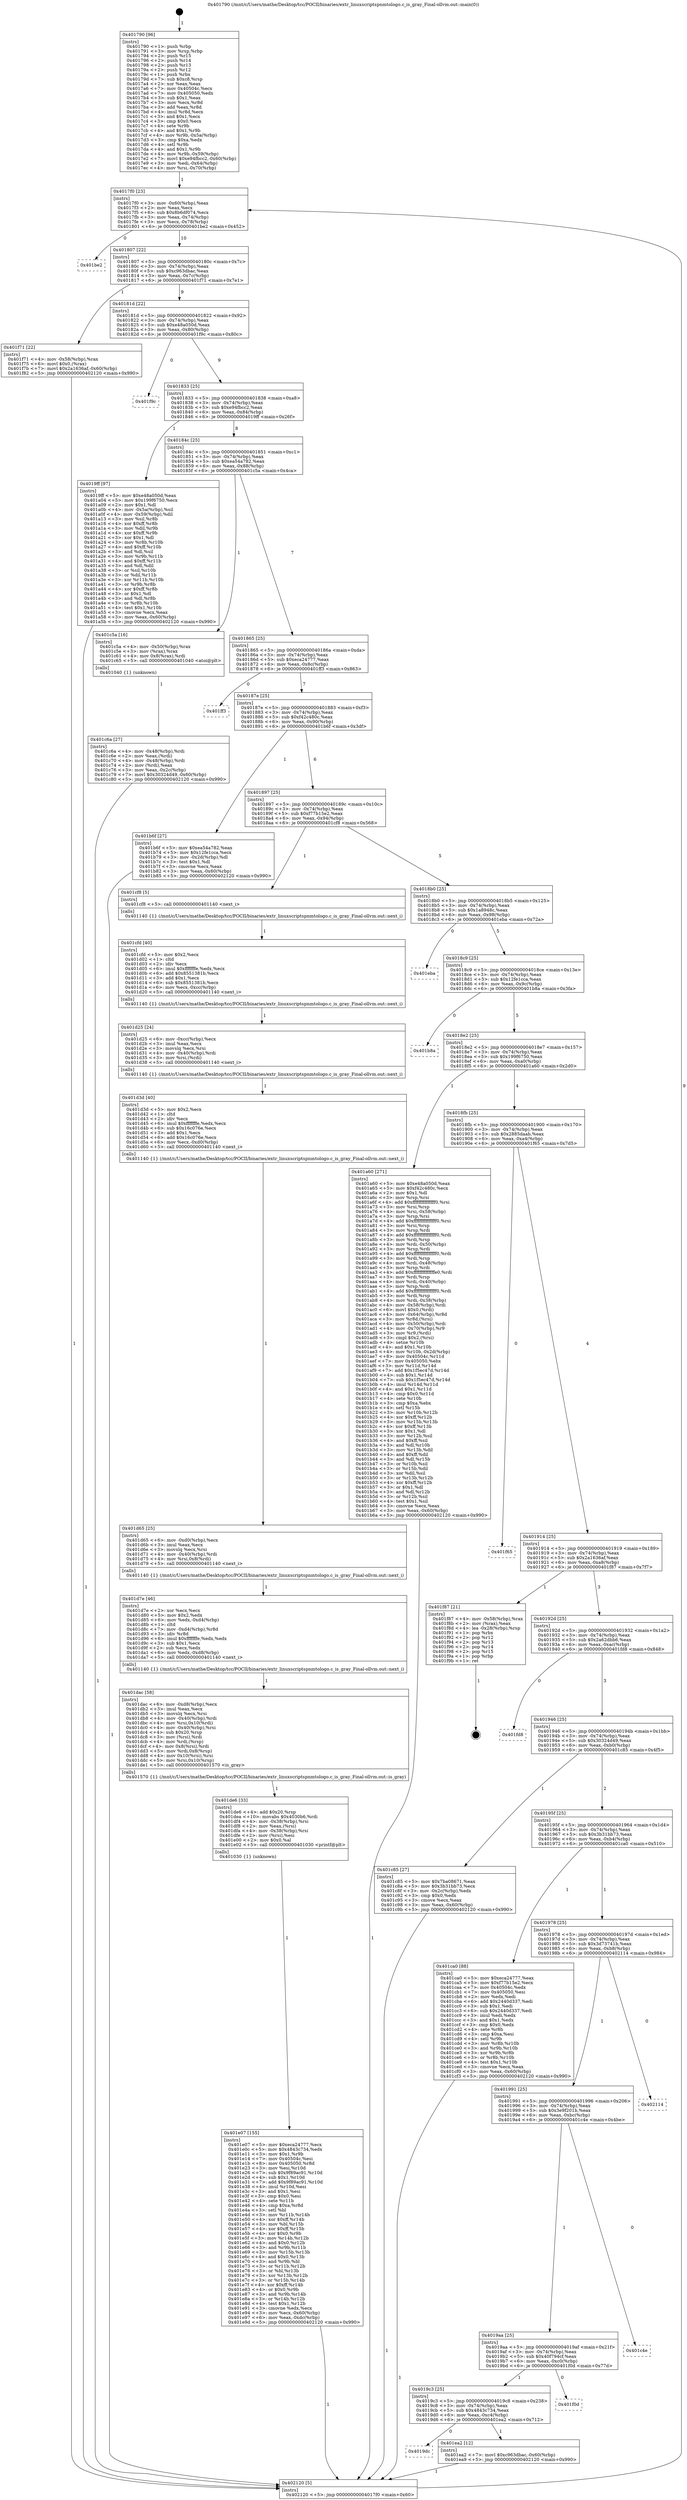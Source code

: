 digraph "0x401790" {
  label = "0x401790 (/mnt/c/Users/mathe/Desktop/tcc/POCII/binaries/extr_linuxscriptspnmtologo.c_is_gray_Final-ollvm.out::main(0))"
  labelloc = "t"
  node[shape=record]

  Entry [label="",width=0.3,height=0.3,shape=circle,fillcolor=black,style=filled]
  "0x4017f0" [label="{
     0x4017f0 [23]\l
     | [instrs]\l
     &nbsp;&nbsp;0x4017f0 \<+3\>: mov -0x60(%rbp),%eax\l
     &nbsp;&nbsp;0x4017f3 \<+2\>: mov %eax,%ecx\l
     &nbsp;&nbsp;0x4017f5 \<+6\>: sub $0x8b6df074,%ecx\l
     &nbsp;&nbsp;0x4017fb \<+3\>: mov %eax,-0x74(%rbp)\l
     &nbsp;&nbsp;0x4017fe \<+3\>: mov %ecx,-0x78(%rbp)\l
     &nbsp;&nbsp;0x401801 \<+6\>: je 0000000000401be2 \<main+0x452\>\l
  }"]
  "0x401be2" [label="{
     0x401be2\l
  }", style=dashed]
  "0x401807" [label="{
     0x401807 [22]\l
     | [instrs]\l
     &nbsp;&nbsp;0x401807 \<+5\>: jmp 000000000040180c \<main+0x7c\>\l
     &nbsp;&nbsp;0x40180c \<+3\>: mov -0x74(%rbp),%eax\l
     &nbsp;&nbsp;0x40180f \<+5\>: sub $0xc963dbac,%eax\l
     &nbsp;&nbsp;0x401814 \<+3\>: mov %eax,-0x7c(%rbp)\l
     &nbsp;&nbsp;0x401817 \<+6\>: je 0000000000401f71 \<main+0x7e1\>\l
  }"]
  Exit [label="",width=0.3,height=0.3,shape=circle,fillcolor=black,style=filled,peripheries=2]
  "0x401f71" [label="{
     0x401f71 [22]\l
     | [instrs]\l
     &nbsp;&nbsp;0x401f71 \<+4\>: mov -0x58(%rbp),%rax\l
     &nbsp;&nbsp;0x401f75 \<+6\>: movl $0x0,(%rax)\l
     &nbsp;&nbsp;0x401f7b \<+7\>: movl $0x2a1636af,-0x60(%rbp)\l
     &nbsp;&nbsp;0x401f82 \<+5\>: jmp 0000000000402120 \<main+0x990\>\l
  }"]
  "0x40181d" [label="{
     0x40181d [22]\l
     | [instrs]\l
     &nbsp;&nbsp;0x40181d \<+5\>: jmp 0000000000401822 \<main+0x92\>\l
     &nbsp;&nbsp;0x401822 \<+3\>: mov -0x74(%rbp),%eax\l
     &nbsp;&nbsp;0x401825 \<+5\>: sub $0xe48a050d,%eax\l
     &nbsp;&nbsp;0x40182a \<+3\>: mov %eax,-0x80(%rbp)\l
     &nbsp;&nbsp;0x40182d \<+6\>: je 0000000000401f9c \<main+0x80c\>\l
  }"]
  "0x4019dc" [label="{
     0x4019dc\l
  }", style=dashed]
  "0x401f9c" [label="{
     0x401f9c\l
  }", style=dashed]
  "0x401833" [label="{
     0x401833 [25]\l
     | [instrs]\l
     &nbsp;&nbsp;0x401833 \<+5\>: jmp 0000000000401838 \<main+0xa8\>\l
     &nbsp;&nbsp;0x401838 \<+3\>: mov -0x74(%rbp),%eax\l
     &nbsp;&nbsp;0x40183b \<+5\>: sub $0xe94fbcc2,%eax\l
     &nbsp;&nbsp;0x401840 \<+6\>: mov %eax,-0x84(%rbp)\l
     &nbsp;&nbsp;0x401846 \<+6\>: je 00000000004019ff \<main+0x26f\>\l
  }"]
  "0x401ea2" [label="{
     0x401ea2 [12]\l
     | [instrs]\l
     &nbsp;&nbsp;0x401ea2 \<+7\>: movl $0xc963dbac,-0x60(%rbp)\l
     &nbsp;&nbsp;0x401ea9 \<+5\>: jmp 0000000000402120 \<main+0x990\>\l
  }"]
  "0x4019ff" [label="{
     0x4019ff [97]\l
     | [instrs]\l
     &nbsp;&nbsp;0x4019ff \<+5\>: mov $0xe48a050d,%eax\l
     &nbsp;&nbsp;0x401a04 \<+5\>: mov $0x199f6750,%ecx\l
     &nbsp;&nbsp;0x401a09 \<+2\>: mov $0x1,%dl\l
     &nbsp;&nbsp;0x401a0b \<+4\>: mov -0x5a(%rbp),%sil\l
     &nbsp;&nbsp;0x401a0f \<+4\>: mov -0x59(%rbp),%dil\l
     &nbsp;&nbsp;0x401a13 \<+3\>: mov %sil,%r8b\l
     &nbsp;&nbsp;0x401a16 \<+4\>: xor $0xff,%r8b\l
     &nbsp;&nbsp;0x401a1a \<+3\>: mov %dil,%r9b\l
     &nbsp;&nbsp;0x401a1d \<+4\>: xor $0xff,%r9b\l
     &nbsp;&nbsp;0x401a21 \<+3\>: xor $0x1,%dl\l
     &nbsp;&nbsp;0x401a24 \<+3\>: mov %r8b,%r10b\l
     &nbsp;&nbsp;0x401a27 \<+4\>: and $0xff,%r10b\l
     &nbsp;&nbsp;0x401a2b \<+3\>: and %dl,%sil\l
     &nbsp;&nbsp;0x401a2e \<+3\>: mov %r9b,%r11b\l
     &nbsp;&nbsp;0x401a31 \<+4\>: and $0xff,%r11b\l
     &nbsp;&nbsp;0x401a35 \<+3\>: and %dl,%dil\l
     &nbsp;&nbsp;0x401a38 \<+3\>: or %sil,%r10b\l
     &nbsp;&nbsp;0x401a3b \<+3\>: or %dil,%r11b\l
     &nbsp;&nbsp;0x401a3e \<+3\>: xor %r11b,%r10b\l
     &nbsp;&nbsp;0x401a41 \<+3\>: or %r9b,%r8b\l
     &nbsp;&nbsp;0x401a44 \<+4\>: xor $0xff,%r8b\l
     &nbsp;&nbsp;0x401a48 \<+3\>: or $0x1,%dl\l
     &nbsp;&nbsp;0x401a4b \<+3\>: and %dl,%r8b\l
     &nbsp;&nbsp;0x401a4e \<+3\>: or %r8b,%r10b\l
     &nbsp;&nbsp;0x401a51 \<+4\>: test $0x1,%r10b\l
     &nbsp;&nbsp;0x401a55 \<+3\>: cmovne %ecx,%eax\l
     &nbsp;&nbsp;0x401a58 \<+3\>: mov %eax,-0x60(%rbp)\l
     &nbsp;&nbsp;0x401a5b \<+5\>: jmp 0000000000402120 \<main+0x990\>\l
  }"]
  "0x40184c" [label="{
     0x40184c [25]\l
     | [instrs]\l
     &nbsp;&nbsp;0x40184c \<+5\>: jmp 0000000000401851 \<main+0xc1\>\l
     &nbsp;&nbsp;0x401851 \<+3\>: mov -0x74(%rbp),%eax\l
     &nbsp;&nbsp;0x401854 \<+5\>: sub $0xea54a782,%eax\l
     &nbsp;&nbsp;0x401859 \<+6\>: mov %eax,-0x88(%rbp)\l
     &nbsp;&nbsp;0x40185f \<+6\>: je 0000000000401c5a \<main+0x4ca\>\l
  }"]
  "0x402120" [label="{
     0x402120 [5]\l
     | [instrs]\l
     &nbsp;&nbsp;0x402120 \<+5\>: jmp 00000000004017f0 \<main+0x60\>\l
  }"]
  "0x401790" [label="{
     0x401790 [96]\l
     | [instrs]\l
     &nbsp;&nbsp;0x401790 \<+1\>: push %rbp\l
     &nbsp;&nbsp;0x401791 \<+3\>: mov %rsp,%rbp\l
     &nbsp;&nbsp;0x401794 \<+2\>: push %r15\l
     &nbsp;&nbsp;0x401796 \<+2\>: push %r14\l
     &nbsp;&nbsp;0x401798 \<+2\>: push %r13\l
     &nbsp;&nbsp;0x40179a \<+2\>: push %r12\l
     &nbsp;&nbsp;0x40179c \<+1\>: push %rbx\l
     &nbsp;&nbsp;0x40179d \<+7\>: sub $0xc8,%rsp\l
     &nbsp;&nbsp;0x4017a4 \<+2\>: xor %eax,%eax\l
     &nbsp;&nbsp;0x4017a6 \<+7\>: mov 0x40504c,%ecx\l
     &nbsp;&nbsp;0x4017ad \<+7\>: mov 0x405050,%edx\l
     &nbsp;&nbsp;0x4017b4 \<+3\>: sub $0x1,%eax\l
     &nbsp;&nbsp;0x4017b7 \<+3\>: mov %ecx,%r8d\l
     &nbsp;&nbsp;0x4017ba \<+3\>: add %eax,%r8d\l
     &nbsp;&nbsp;0x4017bd \<+4\>: imul %r8d,%ecx\l
     &nbsp;&nbsp;0x4017c1 \<+3\>: and $0x1,%ecx\l
     &nbsp;&nbsp;0x4017c4 \<+3\>: cmp $0x0,%ecx\l
     &nbsp;&nbsp;0x4017c7 \<+4\>: sete %r9b\l
     &nbsp;&nbsp;0x4017cb \<+4\>: and $0x1,%r9b\l
     &nbsp;&nbsp;0x4017cf \<+4\>: mov %r9b,-0x5a(%rbp)\l
     &nbsp;&nbsp;0x4017d3 \<+3\>: cmp $0xa,%edx\l
     &nbsp;&nbsp;0x4017d6 \<+4\>: setl %r9b\l
     &nbsp;&nbsp;0x4017da \<+4\>: and $0x1,%r9b\l
     &nbsp;&nbsp;0x4017de \<+4\>: mov %r9b,-0x59(%rbp)\l
     &nbsp;&nbsp;0x4017e2 \<+7\>: movl $0xe94fbcc2,-0x60(%rbp)\l
     &nbsp;&nbsp;0x4017e9 \<+3\>: mov %edi,-0x64(%rbp)\l
     &nbsp;&nbsp;0x4017ec \<+4\>: mov %rsi,-0x70(%rbp)\l
  }"]
  "0x4019c3" [label="{
     0x4019c3 [25]\l
     | [instrs]\l
     &nbsp;&nbsp;0x4019c3 \<+5\>: jmp 00000000004019c8 \<main+0x238\>\l
     &nbsp;&nbsp;0x4019c8 \<+3\>: mov -0x74(%rbp),%eax\l
     &nbsp;&nbsp;0x4019cb \<+5\>: sub $0x4843c734,%eax\l
     &nbsp;&nbsp;0x4019d0 \<+6\>: mov %eax,-0xc4(%rbp)\l
     &nbsp;&nbsp;0x4019d6 \<+6\>: je 0000000000401ea2 \<main+0x712\>\l
  }"]
  "0x401c5a" [label="{
     0x401c5a [16]\l
     | [instrs]\l
     &nbsp;&nbsp;0x401c5a \<+4\>: mov -0x50(%rbp),%rax\l
     &nbsp;&nbsp;0x401c5e \<+3\>: mov (%rax),%rax\l
     &nbsp;&nbsp;0x401c61 \<+4\>: mov 0x8(%rax),%rdi\l
     &nbsp;&nbsp;0x401c65 \<+5\>: call 0000000000401040 \<atoi@plt\>\l
     | [calls]\l
     &nbsp;&nbsp;0x401040 \{1\} (unknown)\l
  }"]
  "0x401865" [label="{
     0x401865 [25]\l
     | [instrs]\l
     &nbsp;&nbsp;0x401865 \<+5\>: jmp 000000000040186a \<main+0xda\>\l
     &nbsp;&nbsp;0x40186a \<+3\>: mov -0x74(%rbp),%eax\l
     &nbsp;&nbsp;0x40186d \<+5\>: sub $0xeca24777,%eax\l
     &nbsp;&nbsp;0x401872 \<+6\>: mov %eax,-0x8c(%rbp)\l
     &nbsp;&nbsp;0x401878 \<+6\>: je 0000000000401ff3 \<main+0x863\>\l
  }"]
  "0x401f0d" [label="{
     0x401f0d\l
  }", style=dashed]
  "0x401ff3" [label="{
     0x401ff3\l
  }", style=dashed]
  "0x40187e" [label="{
     0x40187e [25]\l
     | [instrs]\l
     &nbsp;&nbsp;0x40187e \<+5\>: jmp 0000000000401883 \<main+0xf3\>\l
     &nbsp;&nbsp;0x401883 \<+3\>: mov -0x74(%rbp),%eax\l
     &nbsp;&nbsp;0x401886 \<+5\>: sub $0xf42c480c,%eax\l
     &nbsp;&nbsp;0x40188b \<+6\>: mov %eax,-0x90(%rbp)\l
     &nbsp;&nbsp;0x401891 \<+6\>: je 0000000000401b6f \<main+0x3df\>\l
  }"]
  "0x4019aa" [label="{
     0x4019aa [25]\l
     | [instrs]\l
     &nbsp;&nbsp;0x4019aa \<+5\>: jmp 00000000004019af \<main+0x21f\>\l
     &nbsp;&nbsp;0x4019af \<+3\>: mov -0x74(%rbp),%eax\l
     &nbsp;&nbsp;0x4019b2 \<+5\>: sub $0x40f794cf,%eax\l
     &nbsp;&nbsp;0x4019b7 \<+6\>: mov %eax,-0xc0(%rbp)\l
     &nbsp;&nbsp;0x4019bd \<+6\>: je 0000000000401f0d \<main+0x77d\>\l
  }"]
  "0x401b6f" [label="{
     0x401b6f [27]\l
     | [instrs]\l
     &nbsp;&nbsp;0x401b6f \<+5\>: mov $0xea54a782,%eax\l
     &nbsp;&nbsp;0x401b74 \<+5\>: mov $0x12fe1cca,%ecx\l
     &nbsp;&nbsp;0x401b79 \<+3\>: mov -0x2d(%rbp),%dl\l
     &nbsp;&nbsp;0x401b7c \<+3\>: test $0x1,%dl\l
     &nbsp;&nbsp;0x401b7f \<+3\>: cmovne %ecx,%eax\l
     &nbsp;&nbsp;0x401b82 \<+3\>: mov %eax,-0x60(%rbp)\l
     &nbsp;&nbsp;0x401b85 \<+5\>: jmp 0000000000402120 \<main+0x990\>\l
  }"]
  "0x401897" [label="{
     0x401897 [25]\l
     | [instrs]\l
     &nbsp;&nbsp;0x401897 \<+5\>: jmp 000000000040189c \<main+0x10c\>\l
     &nbsp;&nbsp;0x40189c \<+3\>: mov -0x74(%rbp),%eax\l
     &nbsp;&nbsp;0x40189f \<+5\>: sub $0xf77b15e2,%eax\l
     &nbsp;&nbsp;0x4018a4 \<+6\>: mov %eax,-0x94(%rbp)\l
     &nbsp;&nbsp;0x4018aa \<+6\>: je 0000000000401cf8 \<main+0x568\>\l
  }"]
  "0x401c4e" [label="{
     0x401c4e\l
  }", style=dashed]
  "0x401cf8" [label="{
     0x401cf8 [5]\l
     | [instrs]\l
     &nbsp;&nbsp;0x401cf8 \<+5\>: call 0000000000401140 \<next_i\>\l
     | [calls]\l
     &nbsp;&nbsp;0x401140 \{1\} (/mnt/c/Users/mathe/Desktop/tcc/POCII/binaries/extr_linuxscriptspnmtologo.c_is_gray_Final-ollvm.out::next_i)\l
  }"]
  "0x4018b0" [label="{
     0x4018b0 [25]\l
     | [instrs]\l
     &nbsp;&nbsp;0x4018b0 \<+5\>: jmp 00000000004018b5 \<main+0x125\>\l
     &nbsp;&nbsp;0x4018b5 \<+3\>: mov -0x74(%rbp),%eax\l
     &nbsp;&nbsp;0x4018b8 \<+5\>: sub $0x1a8948c,%eax\l
     &nbsp;&nbsp;0x4018bd \<+6\>: mov %eax,-0x98(%rbp)\l
     &nbsp;&nbsp;0x4018c3 \<+6\>: je 0000000000401eba \<main+0x72a\>\l
  }"]
  "0x401991" [label="{
     0x401991 [25]\l
     | [instrs]\l
     &nbsp;&nbsp;0x401991 \<+5\>: jmp 0000000000401996 \<main+0x206\>\l
     &nbsp;&nbsp;0x401996 \<+3\>: mov -0x74(%rbp),%eax\l
     &nbsp;&nbsp;0x401999 \<+5\>: sub $0x3e9f201b,%eax\l
     &nbsp;&nbsp;0x40199e \<+6\>: mov %eax,-0xbc(%rbp)\l
     &nbsp;&nbsp;0x4019a4 \<+6\>: je 0000000000401c4e \<main+0x4be\>\l
  }"]
  "0x401eba" [label="{
     0x401eba\l
  }", style=dashed]
  "0x4018c9" [label="{
     0x4018c9 [25]\l
     | [instrs]\l
     &nbsp;&nbsp;0x4018c9 \<+5\>: jmp 00000000004018ce \<main+0x13e\>\l
     &nbsp;&nbsp;0x4018ce \<+3\>: mov -0x74(%rbp),%eax\l
     &nbsp;&nbsp;0x4018d1 \<+5\>: sub $0x12fe1cca,%eax\l
     &nbsp;&nbsp;0x4018d6 \<+6\>: mov %eax,-0x9c(%rbp)\l
     &nbsp;&nbsp;0x4018dc \<+6\>: je 0000000000401b8a \<main+0x3fa\>\l
  }"]
  "0x402114" [label="{
     0x402114\l
  }", style=dashed]
  "0x401b8a" [label="{
     0x401b8a\l
  }", style=dashed]
  "0x4018e2" [label="{
     0x4018e2 [25]\l
     | [instrs]\l
     &nbsp;&nbsp;0x4018e2 \<+5\>: jmp 00000000004018e7 \<main+0x157\>\l
     &nbsp;&nbsp;0x4018e7 \<+3\>: mov -0x74(%rbp),%eax\l
     &nbsp;&nbsp;0x4018ea \<+5\>: sub $0x199f6750,%eax\l
     &nbsp;&nbsp;0x4018ef \<+6\>: mov %eax,-0xa0(%rbp)\l
     &nbsp;&nbsp;0x4018f5 \<+6\>: je 0000000000401a60 \<main+0x2d0\>\l
  }"]
  "0x401e07" [label="{
     0x401e07 [155]\l
     | [instrs]\l
     &nbsp;&nbsp;0x401e07 \<+5\>: mov $0xeca24777,%ecx\l
     &nbsp;&nbsp;0x401e0c \<+5\>: mov $0x4843c734,%edx\l
     &nbsp;&nbsp;0x401e11 \<+3\>: mov $0x1,%r9b\l
     &nbsp;&nbsp;0x401e14 \<+7\>: mov 0x40504c,%esi\l
     &nbsp;&nbsp;0x401e1b \<+8\>: mov 0x405050,%r8d\l
     &nbsp;&nbsp;0x401e23 \<+3\>: mov %esi,%r10d\l
     &nbsp;&nbsp;0x401e26 \<+7\>: sub $0x9f89ac91,%r10d\l
     &nbsp;&nbsp;0x401e2d \<+4\>: sub $0x1,%r10d\l
     &nbsp;&nbsp;0x401e31 \<+7\>: add $0x9f89ac91,%r10d\l
     &nbsp;&nbsp;0x401e38 \<+4\>: imul %r10d,%esi\l
     &nbsp;&nbsp;0x401e3c \<+3\>: and $0x1,%esi\l
     &nbsp;&nbsp;0x401e3f \<+3\>: cmp $0x0,%esi\l
     &nbsp;&nbsp;0x401e42 \<+4\>: sete %r11b\l
     &nbsp;&nbsp;0x401e46 \<+4\>: cmp $0xa,%r8d\l
     &nbsp;&nbsp;0x401e4a \<+3\>: setl %bl\l
     &nbsp;&nbsp;0x401e4d \<+3\>: mov %r11b,%r14b\l
     &nbsp;&nbsp;0x401e50 \<+4\>: xor $0xff,%r14b\l
     &nbsp;&nbsp;0x401e54 \<+3\>: mov %bl,%r15b\l
     &nbsp;&nbsp;0x401e57 \<+4\>: xor $0xff,%r15b\l
     &nbsp;&nbsp;0x401e5b \<+4\>: xor $0x0,%r9b\l
     &nbsp;&nbsp;0x401e5f \<+3\>: mov %r14b,%r12b\l
     &nbsp;&nbsp;0x401e62 \<+4\>: and $0x0,%r12b\l
     &nbsp;&nbsp;0x401e66 \<+3\>: and %r9b,%r11b\l
     &nbsp;&nbsp;0x401e69 \<+3\>: mov %r15b,%r13b\l
     &nbsp;&nbsp;0x401e6c \<+4\>: and $0x0,%r13b\l
     &nbsp;&nbsp;0x401e70 \<+3\>: and %r9b,%bl\l
     &nbsp;&nbsp;0x401e73 \<+3\>: or %r11b,%r12b\l
     &nbsp;&nbsp;0x401e76 \<+3\>: or %bl,%r13b\l
     &nbsp;&nbsp;0x401e79 \<+3\>: xor %r13b,%r12b\l
     &nbsp;&nbsp;0x401e7c \<+3\>: or %r15b,%r14b\l
     &nbsp;&nbsp;0x401e7f \<+4\>: xor $0xff,%r14b\l
     &nbsp;&nbsp;0x401e83 \<+4\>: or $0x0,%r9b\l
     &nbsp;&nbsp;0x401e87 \<+3\>: and %r9b,%r14b\l
     &nbsp;&nbsp;0x401e8a \<+3\>: or %r14b,%r12b\l
     &nbsp;&nbsp;0x401e8d \<+4\>: test $0x1,%r12b\l
     &nbsp;&nbsp;0x401e91 \<+3\>: cmovne %edx,%ecx\l
     &nbsp;&nbsp;0x401e94 \<+3\>: mov %ecx,-0x60(%rbp)\l
     &nbsp;&nbsp;0x401e97 \<+6\>: mov %eax,-0xdc(%rbp)\l
     &nbsp;&nbsp;0x401e9d \<+5\>: jmp 0000000000402120 \<main+0x990\>\l
  }"]
  "0x401a60" [label="{
     0x401a60 [271]\l
     | [instrs]\l
     &nbsp;&nbsp;0x401a60 \<+5\>: mov $0xe48a050d,%eax\l
     &nbsp;&nbsp;0x401a65 \<+5\>: mov $0xf42c480c,%ecx\l
     &nbsp;&nbsp;0x401a6a \<+2\>: mov $0x1,%dl\l
     &nbsp;&nbsp;0x401a6c \<+3\>: mov %rsp,%rsi\l
     &nbsp;&nbsp;0x401a6f \<+4\>: add $0xfffffffffffffff0,%rsi\l
     &nbsp;&nbsp;0x401a73 \<+3\>: mov %rsi,%rsp\l
     &nbsp;&nbsp;0x401a76 \<+4\>: mov %rsi,-0x58(%rbp)\l
     &nbsp;&nbsp;0x401a7a \<+3\>: mov %rsp,%rsi\l
     &nbsp;&nbsp;0x401a7d \<+4\>: add $0xfffffffffffffff0,%rsi\l
     &nbsp;&nbsp;0x401a81 \<+3\>: mov %rsi,%rsp\l
     &nbsp;&nbsp;0x401a84 \<+3\>: mov %rsp,%rdi\l
     &nbsp;&nbsp;0x401a87 \<+4\>: add $0xfffffffffffffff0,%rdi\l
     &nbsp;&nbsp;0x401a8b \<+3\>: mov %rdi,%rsp\l
     &nbsp;&nbsp;0x401a8e \<+4\>: mov %rdi,-0x50(%rbp)\l
     &nbsp;&nbsp;0x401a92 \<+3\>: mov %rsp,%rdi\l
     &nbsp;&nbsp;0x401a95 \<+4\>: add $0xfffffffffffffff0,%rdi\l
     &nbsp;&nbsp;0x401a99 \<+3\>: mov %rdi,%rsp\l
     &nbsp;&nbsp;0x401a9c \<+4\>: mov %rdi,-0x48(%rbp)\l
     &nbsp;&nbsp;0x401aa0 \<+3\>: mov %rsp,%rdi\l
     &nbsp;&nbsp;0x401aa3 \<+4\>: add $0xffffffffffffffe0,%rdi\l
     &nbsp;&nbsp;0x401aa7 \<+3\>: mov %rdi,%rsp\l
     &nbsp;&nbsp;0x401aaa \<+4\>: mov %rdi,-0x40(%rbp)\l
     &nbsp;&nbsp;0x401aae \<+3\>: mov %rsp,%rdi\l
     &nbsp;&nbsp;0x401ab1 \<+4\>: add $0xfffffffffffffff0,%rdi\l
     &nbsp;&nbsp;0x401ab5 \<+3\>: mov %rdi,%rsp\l
     &nbsp;&nbsp;0x401ab8 \<+4\>: mov %rdi,-0x38(%rbp)\l
     &nbsp;&nbsp;0x401abc \<+4\>: mov -0x58(%rbp),%rdi\l
     &nbsp;&nbsp;0x401ac0 \<+6\>: movl $0x0,(%rdi)\l
     &nbsp;&nbsp;0x401ac6 \<+4\>: mov -0x64(%rbp),%r8d\l
     &nbsp;&nbsp;0x401aca \<+3\>: mov %r8d,(%rsi)\l
     &nbsp;&nbsp;0x401acd \<+4\>: mov -0x50(%rbp),%rdi\l
     &nbsp;&nbsp;0x401ad1 \<+4\>: mov -0x70(%rbp),%r9\l
     &nbsp;&nbsp;0x401ad5 \<+3\>: mov %r9,(%rdi)\l
     &nbsp;&nbsp;0x401ad8 \<+3\>: cmpl $0x2,(%rsi)\l
     &nbsp;&nbsp;0x401adb \<+4\>: setne %r10b\l
     &nbsp;&nbsp;0x401adf \<+4\>: and $0x1,%r10b\l
     &nbsp;&nbsp;0x401ae3 \<+4\>: mov %r10b,-0x2d(%rbp)\l
     &nbsp;&nbsp;0x401ae7 \<+8\>: mov 0x40504c,%r11d\l
     &nbsp;&nbsp;0x401aef \<+7\>: mov 0x405050,%ebx\l
     &nbsp;&nbsp;0x401af6 \<+3\>: mov %r11d,%r14d\l
     &nbsp;&nbsp;0x401af9 \<+7\>: add $0x1f5ec47d,%r14d\l
     &nbsp;&nbsp;0x401b00 \<+4\>: sub $0x1,%r14d\l
     &nbsp;&nbsp;0x401b04 \<+7\>: sub $0x1f5ec47d,%r14d\l
     &nbsp;&nbsp;0x401b0b \<+4\>: imul %r14d,%r11d\l
     &nbsp;&nbsp;0x401b0f \<+4\>: and $0x1,%r11d\l
     &nbsp;&nbsp;0x401b13 \<+4\>: cmp $0x0,%r11d\l
     &nbsp;&nbsp;0x401b17 \<+4\>: sete %r10b\l
     &nbsp;&nbsp;0x401b1b \<+3\>: cmp $0xa,%ebx\l
     &nbsp;&nbsp;0x401b1e \<+4\>: setl %r15b\l
     &nbsp;&nbsp;0x401b22 \<+3\>: mov %r10b,%r12b\l
     &nbsp;&nbsp;0x401b25 \<+4\>: xor $0xff,%r12b\l
     &nbsp;&nbsp;0x401b29 \<+3\>: mov %r15b,%r13b\l
     &nbsp;&nbsp;0x401b2c \<+4\>: xor $0xff,%r13b\l
     &nbsp;&nbsp;0x401b30 \<+3\>: xor $0x1,%dl\l
     &nbsp;&nbsp;0x401b33 \<+3\>: mov %r12b,%sil\l
     &nbsp;&nbsp;0x401b36 \<+4\>: and $0xff,%sil\l
     &nbsp;&nbsp;0x401b3a \<+3\>: and %dl,%r10b\l
     &nbsp;&nbsp;0x401b3d \<+3\>: mov %r13b,%dil\l
     &nbsp;&nbsp;0x401b40 \<+4\>: and $0xff,%dil\l
     &nbsp;&nbsp;0x401b44 \<+3\>: and %dl,%r15b\l
     &nbsp;&nbsp;0x401b47 \<+3\>: or %r10b,%sil\l
     &nbsp;&nbsp;0x401b4a \<+3\>: or %r15b,%dil\l
     &nbsp;&nbsp;0x401b4d \<+3\>: xor %dil,%sil\l
     &nbsp;&nbsp;0x401b50 \<+3\>: or %r13b,%r12b\l
     &nbsp;&nbsp;0x401b53 \<+4\>: xor $0xff,%r12b\l
     &nbsp;&nbsp;0x401b57 \<+3\>: or $0x1,%dl\l
     &nbsp;&nbsp;0x401b5a \<+3\>: and %dl,%r12b\l
     &nbsp;&nbsp;0x401b5d \<+3\>: or %r12b,%sil\l
     &nbsp;&nbsp;0x401b60 \<+4\>: test $0x1,%sil\l
     &nbsp;&nbsp;0x401b64 \<+3\>: cmovne %ecx,%eax\l
     &nbsp;&nbsp;0x401b67 \<+3\>: mov %eax,-0x60(%rbp)\l
     &nbsp;&nbsp;0x401b6a \<+5\>: jmp 0000000000402120 \<main+0x990\>\l
  }"]
  "0x4018fb" [label="{
     0x4018fb [25]\l
     | [instrs]\l
     &nbsp;&nbsp;0x4018fb \<+5\>: jmp 0000000000401900 \<main+0x170\>\l
     &nbsp;&nbsp;0x401900 \<+3\>: mov -0x74(%rbp),%eax\l
     &nbsp;&nbsp;0x401903 \<+5\>: sub $0x2885daab,%eax\l
     &nbsp;&nbsp;0x401908 \<+6\>: mov %eax,-0xa4(%rbp)\l
     &nbsp;&nbsp;0x40190e \<+6\>: je 0000000000401f65 \<main+0x7d5\>\l
  }"]
  "0x401de6" [label="{
     0x401de6 [33]\l
     | [instrs]\l
     &nbsp;&nbsp;0x401de6 \<+4\>: add $0x20,%rsp\l
     &nbsp;&nbsp;0x401dea \<+10\>: movabs $0x4030b6,%rdi\l
     &nbsp;&nbsp;0x401df4 \<+4\>: mov -0x38(%rbp),%rsi\l
     &nbsp;&nbsp;0x401df8 \<+2\>: mov %eax,(%rsi)\l
     &nbsp;&nbsp;0x401dfa \<+4\>: mov -0x38(%rbp),%rsi\l
     &nbsp;&nbsp;0x401dfe \<+2\>: mov (%rsi),%esi\l
     &nbsp;&nbsp;0x401e00 \<+2\>: mov $0x0,%al\l
     &nbsp;&nbsp;0x401e02 \<+5\>: call 0000000000401030 \<printf@plt\>\l
     | [calls]\l
     &nbsp;&nbsp;0x401030 \{1\} (unknown)\l
  }"]
  "0x401c6a" [label="{
     0x401c6a [27]\l
     | [instrs]\l
     &nbsp;&nbsp;0x401c6a \<+4\>: mov -0x48(%rbp),%rdi\l
     &nbsp;&nbsp;0x401c6e \<+2\>: mov %eax,(%rdi)\l
     &nbsp;&nbsp;0x401c70 \<+4\>: mov -0x48(%rbp),%rdi\l
     &nbsp;&nbsp;0x401c74 \<+2\>: mov (%rdi),%eax\l
     &nbsp;&nbsp;0x401c76 \<+3\>: mov %eax,-0x2c(%rbp)\l
     &nbsp;&nbsp;0x401c79 \<+7\>: movl $0x30324d49,-0x60(%rbp)\l
     &nbsp;&nbsp;0x401c80 \<+5\>: jmp 0000000000402120 \<main+0x990\>\l
  }"]
  "0x401dac" [label="{
     0x401dac [58]\l
     | [instrs]\l
     &nbsp;&nbsp;0x401dac \<+6\>: mov -0xd8(%rbp),%ecx\l
     &nbsp;&nbsp;0x401db2 \<+3\>: imul %eax,%ecx\l
     &nbsp;&nbsp;0x401db5 \<+3\>: movslq %ecx,%rsi\l
     &nbsp;&nbsp;0x401db8 \<+4\>: mov -0x40(%rbp),%rdi\l
     &nbsp;&nbsp;0x401dbc \<+4\>: mov %rsi,0x10(%rdi)\l
     &nbsp;&nbsp;0x401dc0 \<+4\>: mov -0x40(%rbp),%rsi\l
     &nbsp;&nbsp;0x401dc4 \<+4\>: sub $0x20,%rsp\l
     &nbsp;&nbsp;0x401dc8 \<+3\>: mov (%rsi),%rdi\l
     &nbsp;&nbsp;0x401dcb \<+4\>: mov %rdi,(%rsp)\l
     &nbsp;&nbsp;0x401dcf \<+4\>: mov 0x8(%rsi),%rdi\l
     &nbsp;&nbsp;0x401dd3 \<+5\>: mov %rdi,0x8(%rsp)\l
     &nbsp;&nbsp;0x401dd8 \<+4\>: mov 0x10(%rsi),%rsi\l
     &nbsp;&nbsp;0x401ddc \<+5\>: mov %rsi,0x10(%rsp)\l
     &nbsp;&nbsp;0x401de1 \<+5\>: call 0000000000401570 \<is_gray\>\l
     | [calls]\l
     &nbsp;&nbsp;0x401570 \{1\} (/mnt/c/Users/mathe/Desktop/tcc/POCII/binaries/extr_linuxscriptspnmtologo.c_is_gray_Final-ollvm.out::is_gray)\l
  }"]
  "0x401f65" [label="{
     0x401f65\l
  }", style=dashed]
  "0x401914" [label="{
     0x401914 [25]\l
     | [instrs]\l
     &nbsp;&nbsp;0x401914 \<+5\>: jmp 0000000000401919 \<main+0x189\>\l
     &nbsp;&nbsp;0x401919 \<+3\>: mov -0x74(%rbp),%eax\l
     &nbsp;&nbsp;0x40191c \<+5\>: sub $0x2a1636af,%eax\l
     &nbsp;&nbsp;0x401921 \<+6\>: mov %eax,-0xa8(%rbp)\l
     &nbsp;&nbsp;0x401927 \<+6\>: je 0000000000401f87 \<main+0x7f7\>\l
  }"]
  "0x401d7e" [label="{
     0x401d7e [46]\l
     | [instrs]\l
     &nbsp;&nbsp;0x401d7e \<+2\>: xor %ecx,%ecx\l
     &nbsp;&nbsp;0x401d80 \<+5\>: mov $0x2,%edx\l
     &nbsp;&nbsp;0x401d85 \<+6\>: mov %edx,-0xd4(%rbp)\l
     &nbsp;&nbsp;0x401d8b \<+1\>: cltd\l
     &nbsp;&nbsp;0x401d8c \<+7\>: mov -0xd4(%rbp),%r8d\l
     &nbsp;&nbsp;0x401d93 \<+3\>: idiv %r8d\l
     &nbsp;&nbsp;0x401d96 \<+6\>: imul $0xfffffffe,%edx,%edx\l
     &nbsp;&nbsp;0x401d9c \<+3\>: sub $0x1,%ecx\l
     &nbsp;&nbsp;0x401d9f \<+2\>: sub %ecx,%edx\l
     &nbsp;&nbsp;0x401da1 \<+6\>: mov %edx,-0xd8(%rbp)\l
     &nbsp;&nbsp;0x401da7 \<+5\>: call 0000000000401140 \<next_i\>\l
     | [calls]\l
     &nbsp;&nbsp;0x401140 \{1\} (/mnt/c/Users/mathe/Desktop/tcc/POCII/binaries/extr_linuxscriptspnmtologo.c_is_gray_Final-ollvm.out::next_i)\l
  }"]
  "0x401f87" [label="{
     0x401f87 [21]\l
     | [instrs]\l
     &nbsp;&nbsp;0x401f87 \<+4\>: mov -0x58(%rbp),%rax\l
     &nbsp;&nbsp;0x401f8b \<+2\>: mov (%rax),%eax\l
     &nbsp;&nbsp;0x401f8d \<+4\>: lea -0x28(%rbp),%rsp\l
     &nbsp;&nbsp;0x401f91 \<+1\>: pop %rbx\l
     &nbsp;&nbsp;0x401f92 \<+2\>: pop %r12\l
     &nbsp;&nbsp;0x401f94 \<+2\>: pop %r13\l
     &nbsp;&nbsp;0x401f96 \<+2\>: pop %r14\l
     &nbsp;&nbsp;0x401f98 \<+2\>: pop %r15\l
     &nbsp;&nbsp;0x401f9a \<+1\>: pop %rbp\l
     &nbsp;&nbsp;0x401f9b \<+1\>: ret\l
  }"]
  "0x40192d" [label="{
     0x40192d [25]\l
     | [instrs]\l
     &nbsp;&nbsp;0x40192d \<+5\>: jmp 0000000000401932 \<main+0x1a2\>\l
     &nbsp;&nbsp;0x401932 \<+3\>: mov -0x74(%rbp),%eax\l
     &nbsp;&nbsp;0x401935 \<+5\>: sub $0x2a62dbb6,%eax\l
     &nbsp;&nbsp;0x40193a \<+6\>: mov %eax,-0xac(%rbp)\l
     &nbsp;&nbsp;0x401940 \<+6\>: je 0000000000401fd8 \<main+0x848\>\l
  }"]
  "0x401d65" [label="{
     0x401d65 [25]\l
     | [instrs]\l
     &nbsp;&nbsp;0x401d65 \<+6\>: mov -0xd0(%rbp),%ecx\l
     &nbsp;&nbsp;0x401d6b \<+3\>: imul %eax,%ecx\l
     &nbsp;&nbsp;0x401d6e \<+3\>: movslq %ecx,%rsi\l
     &nbsp;&nbsp;0x401d71 \<+4\>: mov -0x40(%rbp),%rdi\l
     &nbsp;&nbsp;0x401d75 \<+4\>: mov %rsi,0x8(%rdi)\l
     &nbsp;&nbsp;0x401d79 \<+5\>: call 0000000000401140 \<next_i\>\l
     | [calls]\l
     &nbsp;&nbsp;0x401140 \{1\} (/mnt/c/Users/mathe/Desktop/tcc/POCII/binaries/extr_linuxscriptspnmtologo.c_is_gray_Final-ollvm.out::next_i)\l
  }"]
  "0x401fd8" [label="{
     0x401fd8\l
  }", style=dashed]
  "0x401946" [label="{
     0x401946 [25]\l
     | [instrs]\l
     &nbsp;&nbsp;0x401946 \<+5\>: jmp 000000000040194b \<main+0x1bb\>\l
     &nbsp;&nbsp;0x40194b \<+3\>: mov -0x74(%rbp),%eax\l
     &nbsp;&nbsp;0x40194e \<+5\>: sub $0x30324d49,%eax\l
     &nbsp;&nbsp;0x401953 \<+6\>: mov %eax,-0xb0(%rbp)\l
     &nbsp;&nbsp;0x401959 \<+6\>: je 0000000000401c85 \<main+0x4f5\>\l
  }"]
  "0x401d3d" [label="{
     0x401d3d [40]\l
     | [instrs]\l
     &nbsp;&nbsp;0x401d3d \<+5\>: mov $0x2,%ecx\l
     &nbsp;&nbsp;0x401d42 \<+1\>: cltd\l
     &nbsp;&nbsp;0x401d43 \<+2\>: idiv %ecx\l
     &nbsp;&nbsp;0x401d45 \<+6\>: imul $0xfffffffe,%edx,%ecx\l
     &nbsp;&nbsp;0x401d4b \<+6\>: sub $0x16c076e,%ecx\l
     &nbsp;&nbsp;0x401d51 \<+3\>: add $0x1,%ecx\l
     &nbsp;&nbsp;0x401d54 \<+6\>: add $0x16c076e,%ecx\l
     &nbsp;&nbsp;0x401d5a \<+6\>: mov %ecx,-0xd0(%rbp)\l
     &nbsp;&nbsp;0x401d60 \<+5\>: call 0000000000401140 \<next_i\>\l
     | [calls]\l
     &nbsp;&nbsp;0x401140 \{1\} (/mnt/c/Users/mathe/Desktop/tcc/POCII/binaries/extr_linuxscriptspnmtologo.c_is_gray_Final-ollvm.out::next_i)\l
  }"]
  "0x401c85" [label="{
     0x401c85 [27]\l
     | [instrs]\l
     &nbsp;&nbsp;0x401c85 \<+5\>: mov $0x7ba08671,%eax\l
     &nbsp;&nbsp;0x401c8a \<+5\>: mov $0x3b31bb73,%ecx\l
     &nbsp;&nbsp;0x401c8f \<+3\>: mov -0x2c(%rbp),%edx\l
     &nbsp;&nbsp;0x401c92 \<+3\>: cmp $0x0,%edx\l
     &nbsp;&nbsp;0x401c95 \<+3\>: cmove %ecx,%eax\l
     &nbsp;&nbsp;0x401c98 \<+3\>: mov %eax,-0x60(%rbp)\l
     &nbsp;&nbsp;0x401c9b \<+5\>: jmp 0000000000402120 \<main+0x990\>\l
  }"]
  "0x40195f" [label="{
     0x40195f [25]\l
     | [instrs]\l
     &nbsp;&nbsp;0x40195f \<+5\>: jmp 0000000000401964 \<main+0x1d4\>\l
     &nbsp;&nbsp;0x401964 \<+3\>: mov -0x74(%rbp),%eax\l
     &nbsp;&nbsp;0x401967 \<+5\>: sub $0x3b31bb73,%eax\l
     &nbsp;&nbsp;0x40196c \<+6\>: mov %eax,-0xb4(%rbp)\l
     &nbsp;&nbsp;0x401972 \<+6\>: je 0000000000401ca0 \<main+0x510\>\l
  }"]
  "0x401d25" [label="{
     0x401d25 [24]\l
     | [instrs]\l
     &nbsp;&nbsp;0x401d25 \<+6\>: mov -0xcc(%rbp),%ecx\l
     &nbsp;&nbsp;0x401d2b \<+3\>: imul %eax,%ecx\l
     &nbsp;&nbsp;0x401d2e \<+3\>: movslq %ecx,%rsi\l
     &nbsp;&nbsp;0x401d31 \<+4\>: mov -0x40(%rbp),%rdi\l
     &nbsp;&nbsp;0x401d35 \<+3\>: mov %rsi,(%rdi)\l
     &nbsp;&nbsp;0x401d38 \<+5\>: call 0000000000401140 \<next_i\>\l
     | [calls]\l
     &nbsp;&nbsp;0x401140 \{1\} (/mnt/c/Users/mathe/Desktop/tcc/POCII/binaries/extr_linuxscriptspnmtologo.c_is_gray_Final-ollvm.out::next_i)\l
  }"]
  "0x401ca0" [label="{
     0x401ca0 [88]\l
     | [instrs]\l
     &nbsp;&nbsp;0x401ca0 \<+5\>: mov $0xeca24777,%eax\l
     &nbsp;&nbsp;0x401ca5 \<+5\>: mov $0xf77b15e2,%ecx\l
     &nbsp;&nbsp;0x401caa \<+7\>: mov 0x40504c,%edx\l
     &nbsp;&nbsp;0x401cb1 \<+7\>: mov 0x405050,%esi\l
     &nbsp;&nbsp;0x401cb8 \<+2\>: mov %edx,%edi\l
     &nbsp;&nbsp;0x401cba \<+6\>: add $0x2440d337,%edi\l
     &nbsp;&nbsp;0x401cc0 \<+3\>: sub $0x1,%edi\l
     &nbsp;&nbsp;0x401cc3 \<+6\>: sub $0x2440d337,%edi\l
     &nbsp;&nbsp;0x401cc9 \<+3\>: imul %edi,%edx\l
     &nbsp;&nbsp;0x401ccc \<+3\>: and $0x1,%edx\l
     &nbsp;&nbsp;0x401ccf \<+3\>: cmp $0x0,%edx\l
     &nbsp;&nbsp;0x401cd2 \<+4\>: sete %r8b\l
     &nbsp;&nbsp;0x401cd6 \<+3\>: cmp $0xa,%esi\l
     &nbsp;&nbsp;0x401cd9 \<+4\>: setl %r9b\l
     &nbsp;&nbsp;0x401cdd \<+3\>: mov %r8b,%r10b\l
     &nbsp;&nbsp;0x401ce0 \<+3\>: and %r9b,%r10b\l
     &nbsp;&nbsp;0x401ce3 \<+3\>: xor %r9b,%r8b\l
     &nbsp;&nbsp;0x401ce6 \<+3\>: or %r8b,%r10b\l
     &nbsp;&nbsp;0x401ce9 \<+4\>: test $0x1,%r10b\l
     &nbsp;&nbsp;0x401ced \<+3\>: cmovne %ecx,%eax\l
     &nbsp;&nbsp;0x401cf0 \<+3\>: mov %eax,-0x60(%rbp)\l
     &nbsp;&nbsp;0x401cf3 \<+5\>: jmp 0000000000402120 \<main+0x990\>\l
  }"]
  "0x401978" [label="{
     0x401978 [25]\l
     | [instrs]\l
     &nbsp;&nbsp;0x401978 \<+5\>: jmp 000000000040197d \<main+0x1ed\>\l
     &nbsp;&nbsp;0x40197d \<+3\>: mov -0x74(%rbp),%eax\l
     &nbsp;&nbsp;0x401980 \<+5\>: sub $0x3d73741b,%eax\l
     &nbsp;&nbsp;0x401985 \<+6\>: mov %eax,-0xb8(%rbp)\l
     &nbsp;&nbsp;0x40198b \<+6\>: je 0000000000402114 \<main+0x984\>\l
  }"]
  "0x401cfd" [label="{
     0x401cfd [40]\l
     | [instrs]\l
     &nbsp;&nbsp;0x401cfd \<+5\>: mov $0x2,%ecx\l
     &nbsp;&nbsp;0x401d02 \<+1\>: cltd\l
     &nbsp;&nbsp;0x401d03 \<+2\>: idiv %ecx\l
     &nbsp;&nbsp;0x401d05 \<+6\>: imul $0xfffffffe,%edx,%ecx\l
     &nbsp;&nbsp;0x401d0b \<+6\>: add $0x8551381b,%ecx\l
     &nbsp;&nbsp;0x401d11 \<+3\>: add $0x1,%ecx\l
     &nbsp;&nbsp;0x401d14 \<+6\>: sub $0x8551381b,%ecx\l
     &nbsp;&nbsp;0x401d1a \<+6\>: mov %ecx,-0xcc(%rbp)\l
     &nbsp;&nbsp;0x401d20 \<+5\>: call 0000000000401140 \<next_i\>\l
     | [calls]\l
     &nbsp;&nbsp;0x401140 \{1\} (/mnt/c/Users/mathe/Desktop/tcc/POCII/binaries/extr_linuxscriptspnmtologo.c_is_gray_Final-ollvm.out::next_i)\l
  }"]
  Entry -> "0x401790" [label=" 1"]
  "0x4017f0" -> "0x401be2" [label=" 0"]
  "0x4017f0" -> "0x401807" [label=" 10"]
  "0x401f87" -> Exit [label=" 1"]
  "0x401807" -> "0x401f71" [label=" 1"]
  "0x401807" -> "0x40181d" [label=" 9"]
  "0x401f71" -> "0x402120" [label=" 1"]
  "0x40181d" -> "0x401f9c" [label=" 0"]
  "0x40181d" -> "0x401833" [label=" 9"]
  "0x401ea2" -> "0x402120" [label=" 1"]
  "0x401833" -> "0x4019ff" [label=" 1"]
  "0x401833" -> "0x40184c" [label=" 8"]
  "0x4019ff" -> "0x402120" [label=" 1"]
  "0x401790" -> "0x4017f0" [label=" 1"]
  "0x402120" -> "0x4017f0" [label=" 9"]
  "0x4019c3" -> "0x4019dc" [label=" 0"]
  "0x40184c" -> "0x401c5a" [label=" 1"]
  "0x40184c" -> "0x401865" [label=" 7"]
  "0x4019c3" -> "0x401ea2" [label=" 1"]
  "0x401865" -> "0x401ff3" [label=" 0"]
  "0x401865" -> "0x40187e" [label=" 7"]
  "0x4019aa" -> "0x4019c3" [label=" 1"]
  "0x40187e" -> "0x401b6f" [label=" 1"]
  "0x40187e" -> "0x401897" [label=" 6"]
  "0x4019aa" -> "0x401f0d" [label=" 0"]
  "0x401897" -> "0x401cf8" [label=" 1"]
  "0x401897" -> "0x4018b0" [label=" 5"]
  "0x401991" -> "0x4019aa" [label=" 1"]
  "0x4018b0" -> "0x401eba" [label=" 0"]
  "0x4018b0" -> "0x4018c9" [label=" 5"]
  "0x401991" -> "0x401c4e" [label=" 0"]
  "0x4018c9" -> "0x401b8a" [label=" 0"]
  "0x4018c9" -> "0x4018e2" [label=" 5"]
  "0x401978" -> "0x401991" [label=" 1"]
  "0x4018e2" -> "0x401a60" [label=" 1"]
  "0x4018e2" -> "0x4018fb" [label=" 4"]
  "0x401978" -> "0x402114" [label=" 0"]
  "0x401a60" -> "0x402120" [label=" 1"]
  "0x401b6f" -> "0x402120" [label=" 1"]
  "0x401c5a" -> "0x401c6a" [label=" 1"]
  "0x401c6a" -> "0x402120" [label=" 1"]
  "0x401e07" -> "0x402120" [label=" 1"]
  "0x4018fb" -> "0x401f65" [label=" 0"]
  "0x4018fb" -> "0x401914" [label=" 4"]
  "0x401de6" -> "0x401e07" [label=" 1"]
  "0x401914" -> "0x401f87" [label=" 1"]
  "0x401914" -> "0x40192d" [label=" 3"]
  "0x401dac" -> "0x401de6" [label=" 1"]
  "0x40192d" -> "0x401fd8" [label=" 0"]
  "0x40192d" -> "0x401946" [label=" 3"]
  "0x401d7e" -> "0x401dac" [label=" 1"]
  "0x401946" -> "0x401c85" [label=" 1"]
  "0x401946" -> "0x40195f" [label=" 2"]
  "0x401c85" -> "0x402120" [label=" 1"]
  "0x401d65" -> "0x401d7e" [label=" 1"]
  "0x40195f" -> "0x401ca0" [label=" 1"]
  "0x40195f" -> "0x401978" [label=" 1"]
  "0x401ca0" -> "0x402120" [label=" 1"]
  "0x401cf8" -> "0x401cfd" [label=" 1"]
  "0x401cfd" -> "0x401d25" [label=" 1"]
  "0x401d25" -> "0x401d3d" [label=" 1"]
  "0x401d3d" -> "0x401d65" [label=" 1"]
}
